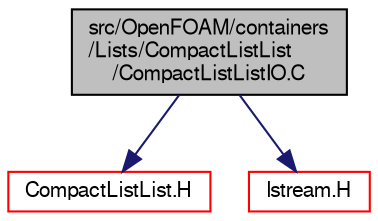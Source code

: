 digraph "src/OpenFOAM/containers/Lists/CompactListList/CompactListListIO.C"
{
  bgcolor="transparent";
  edge [fontname="FreeSans",fontsize="10",labelfontname="FreeSans",labelfontsize="10"];
  node [fontname="FreeSans",fontsize="10",shape=record];
  Node0 [label="src/OpenFOAM/containers\l/Lists/CompactListList\l/CompactListListIO.C",height=0.2,width=0.4,color="black", fillcolor="grey75", style="filled", fontcolor="black"];
  Node0 -> Node1 [color="midnightblue",fontsize="10",style="solid",fontname="FreeSans"];
  Node1 [label="CompactListList.H",height=0.2,width=0.4,color="red",URL="$a08612.html"];
  Node0 -> Node55 [color="midnightblue",fontsize="10",style="solid",fontname="FreeSans"];
  Node55 [label="Istream.H",height=0.2,width=0.4,color="red",URL="$a09092.html"];
}
